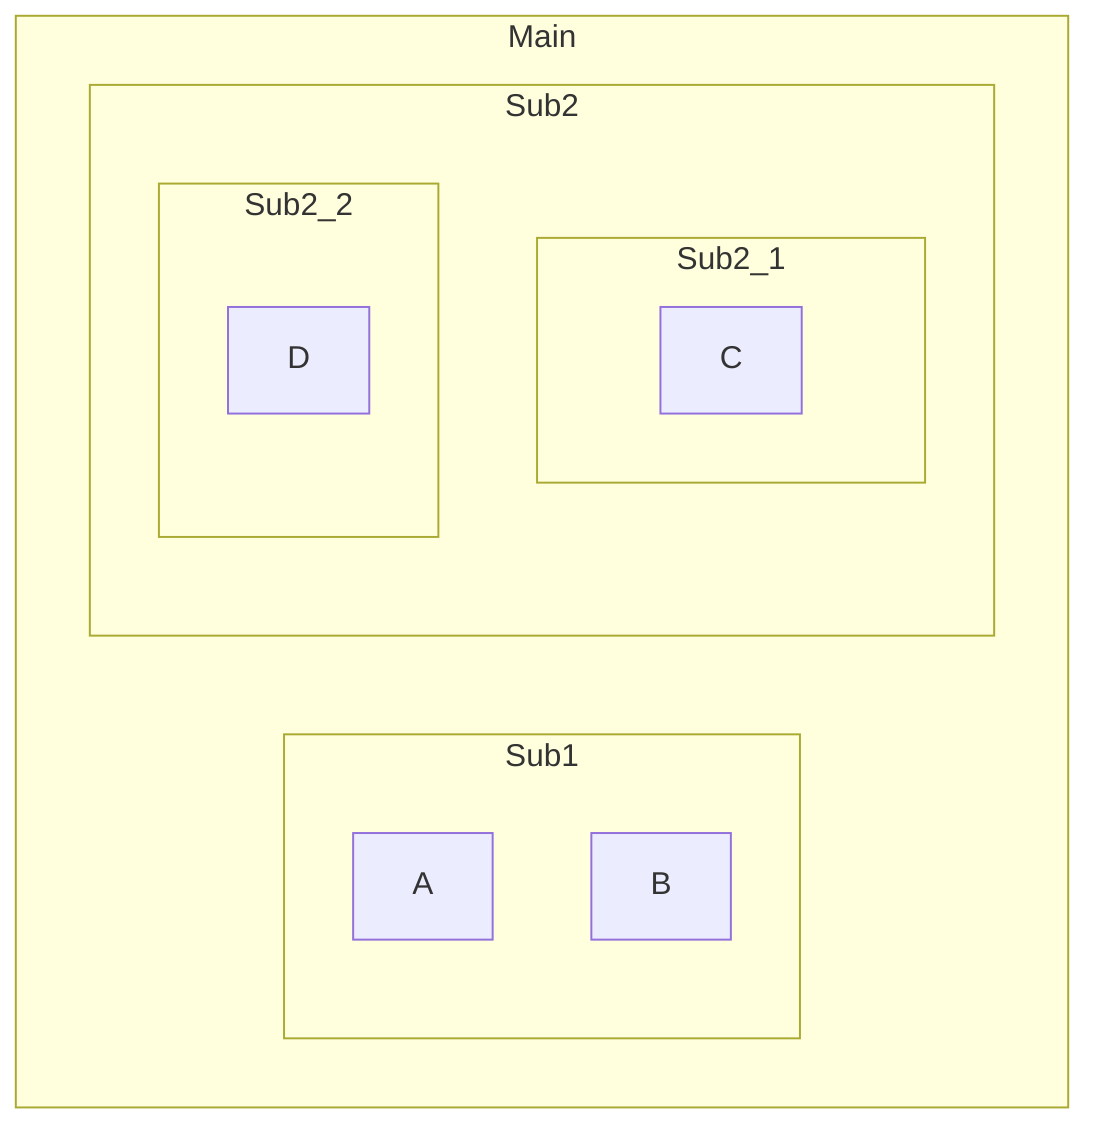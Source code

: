 flowchart TD
  subgraph Main
    subgraph Sub1
      A[A]
      B[B]
    end
    subgraph Sub2
      subgraph Sub2_1
        C[C]
      end
      subgraph Sub2_2
        D[D]
      end
    end
  end